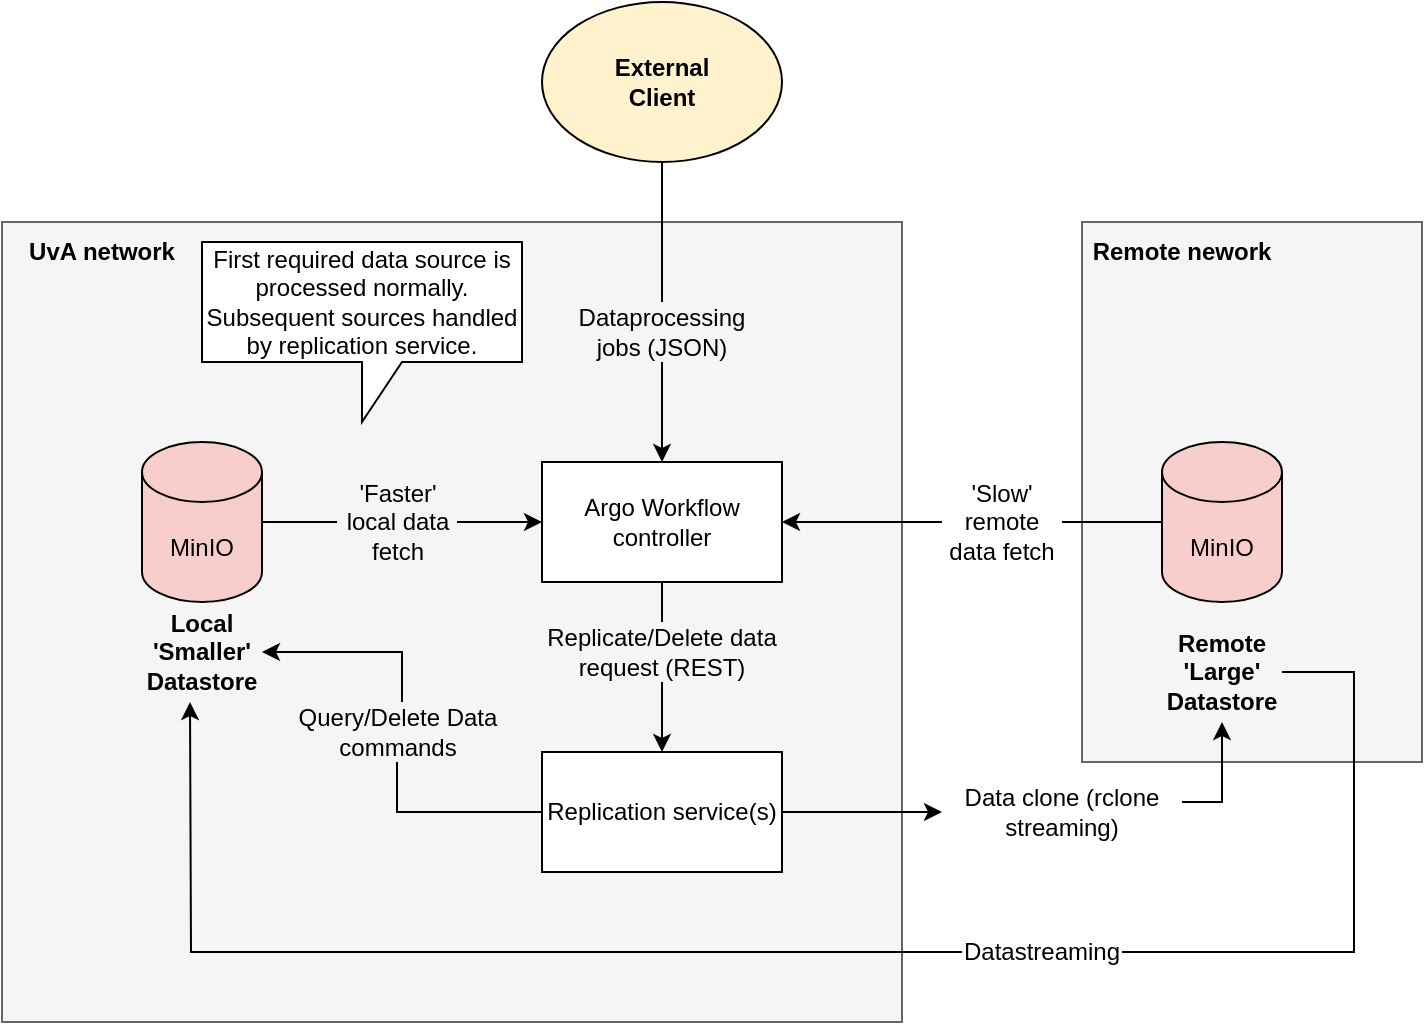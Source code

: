 <mxfile version="26.0.14">
  <diagram name="Page-1" id="SDwyxEElZuBCBg0Lto36">
    <mxGraphModel dx="1235" dy="1871" grid="1" gridSize="10" guides="1" tooltips="1" connect="1" arrows="1" fold="1" page="1" pageScale="1" pageWidth="850" pageHeight="1100" math="0" shadow="0">
      <root>
        <mxCell id="0" />
        <mxCell id="1" parent="0" />
        <mxCell id="4HZs_WPm-Cy2UcO1JBEu-4" value="" style="rounded=0;whiteSpace=wrap;html=1;fillColor=#f5f5f5;fontColor=#333333;strokeColor=#666666;" vertex="1" parent="1">
          <mxGeometry x="650" y="100" width="170" height="270" as="geometry" />
        </mxCell>
        <mxCell id="4HZs_WPm-Cy2UcO1JBEu-5" value="" style="rounded=0;whiteSpace=wrap;html=1;fillColor=#f5f5f5;strokeColor=#666666;fontColor=#333333;" vertex="1" parent="1">
          <mxGeometry x="110" y="100" width="450" height="400" as="geometry" />
        </mxCell>
        <mxCell id="4HZs_WPm-Cy2UcO1JBEu-6" style="edgeStyle=orthogonalEdgeStyle;rounded=0;orthogonalLoop=1;jettySize=auto;html=1;entryX=0;entryY=0.5;entryDx=0;entryDy=0;" edge="1" parent="1" source="4HZs_WPm-Cy2UcO1JBEu-23" target="4HZs_WPm-Cy2UcO1JBEu-8">
          <mxGeometry relative="1" as="geometry" />
        </mxCell>
        <mxCell id="4HZs_WPm-Cy2UcO1JBEu-7" value="MinIO" style="shape=cylinder3;whiteSpace=wrap;html=1;boundedLbl=1;backgroundOutline=1;size=15;fillColor=#f8cecc;strokeColor=#000000;" vertex="1" parent="1">
          <mxGeometry x="180" y="210" width="60" height="80" as="geometry" />
        </mxCell>
        <mxCell id="4HZs_WPm-Cy2UcO1JBEu-26" style="edgeStyle=orthogonalEdgeStyle;rounded=0;orthogonalLoop=1;jettySize=auto;html=1;" edge="1" parent="1" source="4HZs_WPm-Cy2UcO1JBEu-30" target="4HZs_WPm-Cy2UcO1JBEu-25">
          <mxGeometry relative="1" as="geometry" />
        </mxCell>
        <mxCell id="4HZs_WPm-Cy2UcO1JBEu-8" value="Argo Workflow controller" style="rounded=0;whiteSpace=wrap;html=1;" vertex="1" parent="1">
          <mxGeometry x="380" y="220" width="120" height="60" as="geometry" />
        </mxCell>
        <mxCell id="4HZs_WPm-Cy2UcO1JBEu-9" style="edgeStyle=orthogonalEdgeStyle;rounded=0;orthogonalLoop=1;jettySize=auto;html=1;" edge="1" parent="1" source="4HZs_WPm-Cy2UcO1JBEu-21" target="4HZs_WPm-Cy2UcO1JBEu-8">
          <mxGeometry relative="1" as="geometry" />
        </mxCell>
        <mxCell id="4HZs_WPm-Cy2UcO1JBEu-10" value="MinIO" style="shape=cylinder3;whiteSpace=wrap;html=1;boundedLbl=1;backgroundOutline=1;size=15;fillColor=#f8cecc;strokeColor=#000000;" vertex="1" parent="1">
          <mxGeometry x="690" y="210" width="60" height="80" as="geometry" />
        </mxCell>
        <mxCell id="4HZs_WPm-Cy2UcO1JBEu-11" value="&lt;b&gt;Remote &#39;Large&#39; Datastore&lt;/b&gt;" style="text;html=1;align=center;verticalAlign=middle;whiteSpace=wrap;rounded=0;" vertex="1" parent="1">
          <mxGeometry x="690" y="310" width="60" height="30" as="geometry" />
        </mxCell>
        <mxCell id="4HZs_WPm-Cy2UcO1JBEu-12" value="&lt;div&gt;&lt;b&gt;Local &#39;Smaller&#39;&lt;/b&gt;&lt;/div&gt;&lt;div&gt;&lt;b&gt;Datastore&lt;/b&gt;&lt;/div&gt;" style="text;html=1;align=center;verticalAlign=middle;whiteSpace=wrap;rounded=0;" vertex="1" parent="1">
          <mxGeometry x="180" y="300" width="60" height="30" as="geometry" />
        </mxCell>
        <mxCell id="4HZs_WPm-Cy2UcO1JBEu-13" value="&lt;b&gt;UvA network&lt;/b&gt;" style="text;html=1;align=center;verticalAlign=middle;whiteSpace=wrap;rounded=0;" vertex="1" parent="1">
          <mxGeometry x="110" y="100" width="100" height="30" as="geometry" />
        </mxCell>
        <mxCell id="4HZs_WPm-Cy2UcO1JBEu-14" style="edgeStyle=orthogonalEdgeStyle;rounded=0;orthogonalLoop=1;jettySize=auto;html=1;" edge="1" parent="1" source="4HZs_WPm-Cy2UcO1JBEu-19" target="4HZs_WPm-Cy2UcO1JBEu-8">
          <mxGeometry relative="1" as="geometry" />
        </mxCell>
        <mxCell id="4HZs_WPm-Cy2UcO1JBEu-15" value="" style="ellipse;whiteSpace=wrap;html=1;fillColor=#fff2cc;strokeColor=#000000;" vertex="1" parent="1">
          <mxGeometry x="380" y="-10" width="120" height="80" as="geometry" />
        </mxCell>
        <mxCell id="4HZs_WPm-Cy2UcO1JBEu-16" value="&lt;span&gt;External Client&lt;/span&gt;" style="text;html=1;align=center;verticalAlign=middle;whiteSpace=wrap;rounded=0;fontStyle=1" vertex="1" parent="1">
          <mxGeometry x="410" y="15" width="60" height="30" as="geometry" />
        </mxCell>
        <mxCell id="4HZs_WPm-Cy2UcO1JBEu-18" value="" style="edgeStyle=orthogonalEdgeStyle;rounded=0;orthogonalLoop=1;jettySize=auto;html=1;endArrow=none;startFill=0;" edge="1" parent="1" source="4HZs_WPm-Cy2UcO1JBEu-15" target="4HZs_WPm-Cy2UcO1JBEu-19">
          <mxGeometry relative="1" as="geometry">
            <mxPoint x="440" y="70" as="sourcePoint" />
            <mxPoint x="440" y="220" as="targetPoint" />
          </mxGeometry>
        </mxCell>
        <mxCell id="4HZs_WPm-Cy2UcO1JBEu-19" value="Dataprocessing jobs (JSON)" style="text;html=1;align=center;verticalAlign=middle;whiteSpace=wrap;rounded=0;" vertex="1" parent="1">
          <mxGeometry x="390" y="140" width="100" height="30" as="geometry" />
        </mxCell>
        <mxCell id="4HZs_WPm-Cy2UcO1JBEu-20" value="" style="edgeStyle=orthogonalEdgeStyle;rounded=0;orthogonalLoop=1;jettySize=auto;html=1;endArrow=none;startFill=0;" edge="1" parent="1" source="4HZs_WPm-Cy2UcO1JBEu-10" target="4HZs_WPm-Cy2UcO1JBEu-21">
          <mxGeometry relative="1" as="geometry">
            <mxPoint x="640" y="250" as="sourcePoint" />
            <mxPoint x="500" y="250" as="targetPoint" />
          </mxGeometry>
        </mxCell>
        <mxCell id="4HZs_WPm-Cy2UcO1JBEu-21" value="&#39;Slow&#39; remote data fetch" style="text;html=1;align=center;verticalAlign=middle;whiteSpace=wrap;rounded=0;" vertex="1" parent="1">
          <mxGeometry x="580" y="235" width="60" height="30" as="geometry" />
        </mxCell>
        <mxCell id="4HZs_WPm-Cy2UcO1JBEu-22" value="" style="edgeStyle=orthogonalEdgeStyle;rounded=0;orthogonalLoop=1;jettySize=auto;html=1;entryX=0;entryY=0.5;entryDx=0;entryDy=0;endArrow=none;startFill=0;" edge="1" parent="1" source="4HZs_WPm-Cy2UcO1JBEu-7" target="4HZs_WPm-Cy2UcO1JBEu-23">
          <mxGeometry relative="1" as="geometry">
            <mxPoint x="240" y="250" as="sourcePoint" />
            <mxPoint x="380" y="250" as="targetPoint" />
          </mxGeometry>
        </mxCell>
        <mxCell id="4HZs_WPm-Cy2UcO1JBEu-23" value="&#39;Faster&#39; local data fetch" style="text;html=1;align=center;verticalAlign=middle;whiteSpace=wrap;rounded=0;" vertex="1" parent="1">
          <mxGeometry x="277.5" y="235" width="60" height="30" as="geometry" />
        </mxCell>
        <mxCell id="4HZs_WPm-Cy2UcO1JBEu-24" value="Remote nework" style="text;html=1;align=center;verticalAlign=middle;whiteSpace=wrap;rounded=0;fontStyle=1" vertex="1" parent="1">
          <mxGeometry x="650" y="100" width="100" height="30" as="geometry" />
        </mxCell>
        <mxCell id="4HZs_WPm-Cy2UcO1JBEu-27" style="edgeStyle=orthogonalEdgeStyle;rounded=0;orthogonalLoop=1;jettySize=auto;html=1;" edge="1" parent="1" source="4HZs_WPm-Cy2UcO1JBEu-34">
          <mxGeometry relative="1" as="geometry">
            <mxPoint x="720" y="350" as="targetPoint" />
            <Array as="points">
              <mxPoint x="720" y="390" />
            </Array>
          </mxGeometry>
        </mxCell>
        <mxCell id="4HZs_WPm-Cy2UcO1JBEu-42" style="edgeStyle=orthogonalEdgeStyle;rounded=0;orthogonalLoop=1;jettySize=auto;html=1;entryX=1;entryY=0.5;entryDx=0;entryDy=0;" edge="1" parent="1" source="4HZs_WPm-Cy2UcO1JBEu-44" target="4HZs_WPm-Cy2UcO1JBEu-12">
          <mxGeometry relative="1" as="geometry">
            <Array as="points">
              <mxPoint x="310" y="315" />
            </Array>
          </mxGeometry>
        </mxCell>
        <mxCell id="4HZs_WPm-Cy2UcO1JBEu-25" value="Replication service(s)" style="rounded=0;whiteSpace=wrap;html=1;" vertex="1" parent="1">
          <mxGeometry x="380" y="365" width="120" height="60" as="geometry" />
        </mxCell>
        <mxCell id="4HZs_WPm-Cy2UcO1JBEu-32" value="" style="edgeStyle=orthogonalEdgeStyle;rounded=0;orthogonalLoop=1;jettySize=auto;html=1;endArrow=none;startFill=0;" edge="1" parent="1" source="4HZs_WPm-Cy2UcO1JBEu-8" target="4HZs_WPm-Cy2UcO1JBEu-30">
          <mxGeometry relative="1" as="geometry">
            <mxPoint x="440" y="280" as="sourcePoint" />
            <mxPoint x="440" y="360" as="targetPoint" />
          </mxGeometry>
        </mxCell>
        <mxCell id="4HZs_WPm-Cy2UcO1JBEu-30" value="Replicate/Delete data request (REST)" style="text;html=1;align=center;verticalAlign=middle;whiteSpace=wrap;rounded=0;" vertex="1" parent="1">
          <mxGeometry x="360" y="300" width="160" height="30" as="geometry" />
        </mxCell>
        <mxCell id="4HZs_WPm-Cy2UcO1JBEu-35" value="" style="edgeStyle=orthogonalEdgeStyle;rounded=0;orthogonalLoop=1;jettySize=auto;html=1;" edge="1" parent="1" source="4HZs_WPm-Cy2UcO1JBEu-25" target="4HZs_WPm-Cy2UcO1JBEu-34">
          <mxGeometry relative="1" as="geometry">
            <mxPoint x="500" y="390" as="sourcePoint" />
            <mxPoint x="720" y="350" as="targetPoint" />
            <Array as="points" />
          </mxGeometry>
        </mxCell>
        <mxCell id="4HZs_WPm-Cy2UcO1JBEu-34" value="Data clone (rclone streaming)" style="text;html=1;align=center;verticalAlign=middle;whiteSpace=wrap;rounded=0;" vertex="1" parent="1">
          <mxGeometry x="580" y="380" width="120" height="30" as="geometry" />
        </mxCell>
        <mxCell id="4HZs_WPm-Cy2UcO1JBEu-36" style="edgeStyle=orthogonalEdgeStyle;rounded=0;orthogonalLoop=1;jettySize=auto;html=1;" edge="1" parent="1" source="4HZs_WPm-Cy2UcO1JBEu-46">
          <mxGeometry relative="1" as="geometry">
            <mxPoint x="204" y="340" as="targetPoint" />
            <Array as="points" />
          </mxGeometry>
        </mxCell>
        <mxCell id="4HZs_WPm-Cy2UcO1JBEu-45" value="" style="edgeStyle=orthogonalEdgeStyle;rounded=0;orthogonalLoop=1;jettySize=auto;html=1;entryX=0.5;entryY=1;entryDx=0;entryDy=0;endArrow=none;startFill=0;" edge="1" parent="1" source="4HZs_WPm-Cy2UcO1JBEu-25" target="4HZs_WPm-Cy2UcO1JBEu-44">
          <mxGeometry relative="1" as="geometry">
            <mxPoint x="380" y="395" as="sourcePoint" />
            <mxPoint x="240" y="315" as="targetPoint" />
          </mxGeometry>
        </mxCell>
        <mxCell id="4HZs_WPm-Cy2UcO1JBEu-44" value="Query/Delete Data commands" style="text;html=1;align=center;verticalAlign=middle;whiteSpace=wrap;rounded=0;" vertex="1" parent="1">
          <mxGeometry x="243.75" y="340" width="127.5" height="30" as="geometry" />
        </mxCell>
        <mxCell id="4HZs_WPm-Cy2UcO1JBEu-47" value="" style="edgeStyle=orthogonalEdgeStyle;rounded=0;orthogonalLoop=1;jettySize=auto;html=1;entryX=1;entryY=0.5;entryDx=0;entryDy=0;endArrow=none;startFill=0;exitX=1;exitY=0.5;exitDx=0;exitDy=0;" edge="1" parent="1" source="4HZs_WPm-Cy2UcO1JBEu-11" target="4HZs_WPm-Cy2UcO1JBEu-46">
          <mxGeometry relative="1" as="geometry">
            <mxPoint x="756.06" y="370" as="sourcePoint" />
            <mxPoint x="596" y="510" as="targetPoint" />
            <Array as="points">
              <mxPoint x="786" y="325" />
              <mxPoint x="786" y="465" />
            </Array>
          </mxGeometry>
        </mxCell>
        <mxCell id="4HZs_WPm-Cy2UcO1JBEu-46" value="Datastreaming" style="text;html=1;align=center;verticalAlign=middle;whiteSpace=wrap;rounded=0;" vertex="1" parent="1">
          <mxGeometry x="590" y="450" width="80" height="30" as="geometry" />
        </mxCell>
        <mxCell id="4HZs_WPm-Cy2UcO1JBEu-48" value="First required data source is processed normally. Subsequent sources handled by replication service." style="shape=callout;whiteSpace=wrap;html=1;perimeter=calloutPerimeter;" vertex="1" parent="1">
          <mxGeometry x="210" y="110" width="160" height="90" as="geometry" />
        </mxCell>
      </root>
    </mxGraphModel>
  </diagram>
</mxfile>
